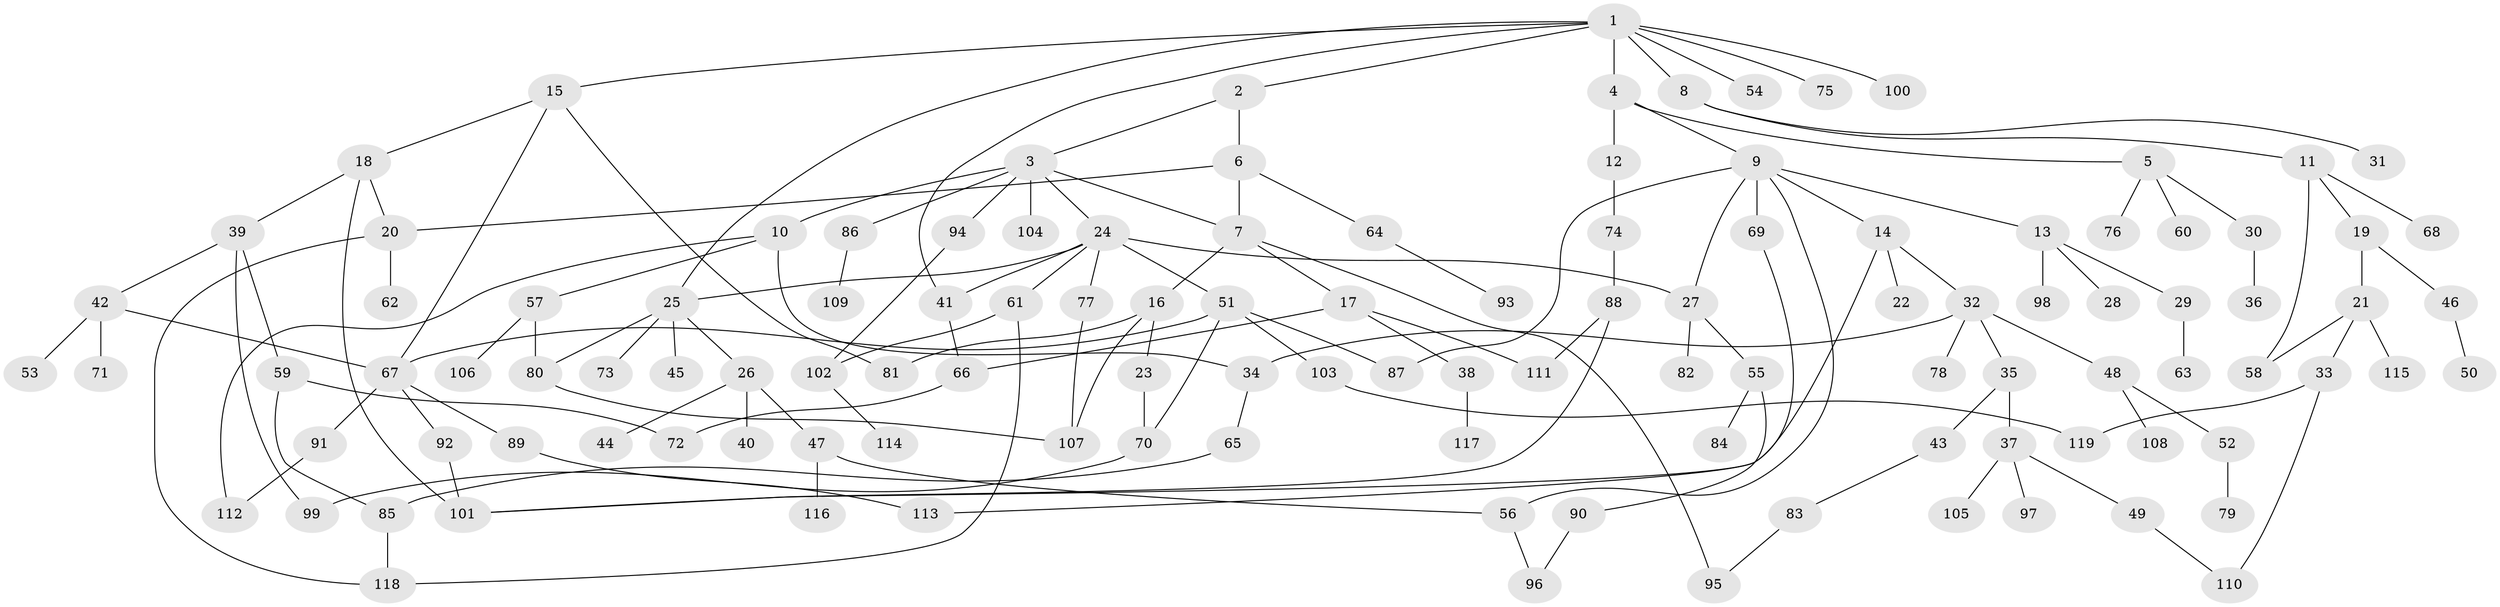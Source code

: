 // Generated by graph-tools (version 1.1) at 2025/42/03/09/25 04:42:37]
// undirected, 119 vertices, 151 edges
graph export_dot {
graph [start="1"]
  node [color=gray90,style=filled];
  1;
  2;
  3;
  4;
  5;
  6;
  7;
  8;
  9;
  10;
  11;
  12;
  13;
  14;
  15;
  16;
  17;
  18;
  19;
  20;
  21;
  22;
  23;
  24;
  25;
  26;
  27;
  28;
  29;
  30;
  31;
  32;
  33;
  34;
  35;
  36;
  37;
  38;
  39;
  40;
  41;
  42;
  43;
  44;
  45;
  46;
  47;
  48;
  49;
  50;
  51;
  52;
  53;
  54;
  55;
  56;
  57;
  58;
  59;
  60;
  61;
  62;
  63;
  64;
  65;
  66;
  67;
  68;
  69;
  70;
  71;
  72;
  73;
  74;
  75;
  76;
  77;
  78;
  79;
  80;
  81;
  82;
  83;
  84;
  85;
  86;
  87;
  88;
  89;
  90;
  91;
  92;
  93;
  94;
  95;
  96;
  97;
  98;
  99;
  100;
  101;
  102;
  103;
  104;
  105;
  106;
  107;
  108;
  109;
  110;
  111;
  112;
  113;
  114;
  115;
  116;
  117;
  118;
  119;
  1 -- 2;
  1 -- 4;
  1 -- 8;
  1 -- 15;
  1 -- 54;
  1 -- 75;
  1 -- 100;
  1 -- 41;
  1 -- 25;
  2 -- 3;
  2 -- 6;
  3 -- 10;
  3 -- 24;
  3 -- 86;
  3 -- 94;
  3 -- 104;
  3 -- 7;
  4 -- 5;
  4 -- 9;
  4 -- 12;
  5 -- 30;
  5 -- 60;
  5 -- 76;
  6 -- 7;
  6 -- 64;
  6 -- 20;
  7 -- 16;
  7 -- 17;
  7 -- 95;
  8 -- 11;
  8 -- 31;
  9 -- 13;
  9 -- 14;
  9 -- 27;
  9 -- 69;
  9 -- 56;
  9 -- 87;
  10 -- 34;
  10 -- 57;
  10 -- 112;
  11 -- 19;
  11 -- 58;
  11 -- 68;
  12 -- 74;
  13 -- 28;
  13 -- 29;
  13 -- 98;
  14 -- 22;
  14 -- 32;
  14 -- 101;
  15 -- 18;
  15 -- 67;
  15 -- 81;
  16 -- 23;
  16 -- 81;
  16 -- 107;
  17 -- 38;
  17 -- 66;
  17 -- 111;
  18 -- 20;
  18 -- 39;
  18 -- 101;
  19 -- 21;
  19 -- 46;
  20 -- 62;
  20 -- 118;
  21 -- 33;
  21 -- 115;
  21 -- 58;
  23 -- 70;
  24 -- 25;
  24 -- 41;
  24 -- 51;
  24 -- 61;
  24 -- 77;
  24 -- 27;
  25 -- 26;
  25 -- 45;
  25 -- 73;
  25 -- 80;
  26 -- 40;
  26 -- 44;
  26 -- 47;
  27 -- 55;
  27 -- 82;
  29 -- 63;
  30 -- 36;
  32 -- 35;
  32 -- 48;
  32 -- 78;
  32 -- 34;
  33 -- 110;
  33 -- 119;
  34 -- 65;
  35 -- 37;
  35 -- 43;
  37 -- 49;
  37 -- 97;
  37 -- 105;
  38 -- 117;
  39 -- 42;
  39 -- 59;
  39 -- 99;
  41 -- 66;
  42 -- 53;
  42 -- 67;
  42 -- 71;
  43 -- 83;
  46 -- 50;
  47 -- 56;
  47 -- 116;
  48 -- 52;
  48 -- 108;
  49 -- 110;
  51 -- 87;
  51 -- 103;
  51 -- 70;
  51 -- 67;
  52 -- 79;
  55 -- 84;
  55 -- 90;
  56 -- 96;
  57 -- 106;
  57 -- 80;
  59 -- 85;
  59 -- 72;
  61 -- 118;
  61 -- 102;
  64 -- 93;
  65 -- 85;
  66 -- 72;
  67 -- 89;
  67 -- 91;
  67 -- 92;
  69 -- 113;
  70 -- 99;
  74 -- 88;
  77 -- 107;
  80 -- 107;
  83 -- 95;
  85 -- 118;
  86 -- 109;
  88 -- 101;
  88 -- 111;
  89 -- 113;
  90 -- 96;
  91 -- 112;
  92 -- 101;
  94 -- 102;
  102 -- 114;
  103 -- 119;
}
